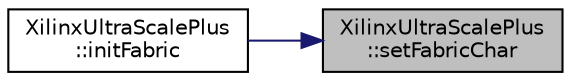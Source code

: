 digraph "XilinxUltraScalePlus::setFabricChar"
{
 // INTERACTIVE_SVG=YES
 // LATEX_PDF_SIZE
  edge [fontname="Helvetica",fontsize="10",labelfontname="Helvetica",labelfontsize="10"];
  node [fontname="Helvetica",fontsize="10",shape=record];
  rankdir="RL";
  Node1 [label="XilinxUltraScalePlus\l::setFabricChar",height=0.2,width=0.4,color="black", fillcolor="grey75", style="filled", fontcolor="black",tooltip=" "];
  Node1 -> Node2 [dir="back",color="midnightblue",fontsize="10",style="solid",fontname="Helvetica"];
  Node2 [label="XilinxUltraScalePlus\l::initFabric",height=0.2,width=0.4,color="black", fillcolor="white", style="filled",URL="$classXilinxUltraScalePlus.html#a85edb52e62d2856e3a5a8d77c111c91e",tooltip=" "];
}
